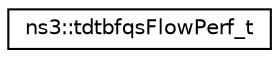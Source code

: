 digraph "Graphical Class Hierarchy"
{
 // LATEX_PDF_SIZE
  edge [fontname="Helvetica",fontsize="10",labelfontname="Helvetica",labelfontsize="10"];
  node [fontname="Helvetica",fontsize="10",shape=record];
  rankdir="LR";
  Node0 [label="ns3::tdtbfqsFlowPerf_t",height=0.2,width=0.4,color="black", fillcolor="white", style="filled",URL="$structns3_1_1tdtbfqs_flow_perf__t.html",tooltip="Flow information."];
}
